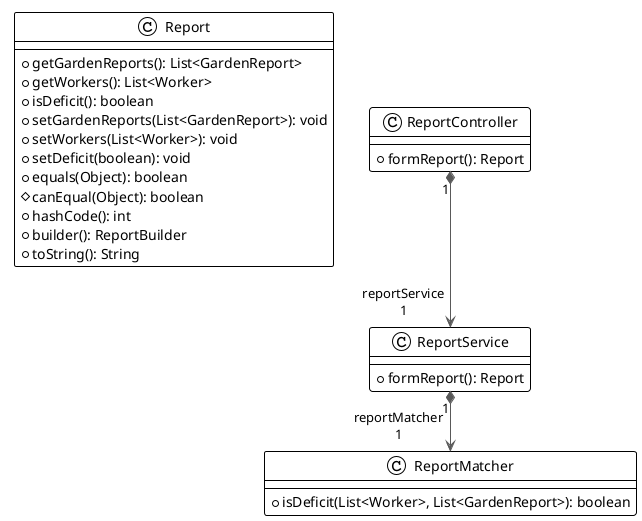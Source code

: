@startuml

!theme plain
top to bottom direction
skinparam linetype ortho

class Report {
  + getGardenReports(): List<GardenReport>
  + getWorkers(): List<Worker>
  + isDeficit(): boolean
  + setGardenReports(List<GardenReport>): void
  + setWorkers(List<Worker>): void
  + setDeficit(boolean): void
  + equals(Object): boolean
  # canEqual(Object): boolean
  + hashCode(): int
  + builder(): ReportBuilder
  + toString(): String
}
class ReportController {
  + formReport(): Report
}
class ReportMatcher {
  + isDeficit(List<Worker>, List<GardenReport>): boolean
}
class ReportService {
  + formReport(): Report
}

ReportController "1" *-[#595959,plain]-> "reportService\n1" ReportService    
ReportService    "1" *-[#595959,plain]-> "reportMatcher\n1" ReportMatcher    
@enduml
